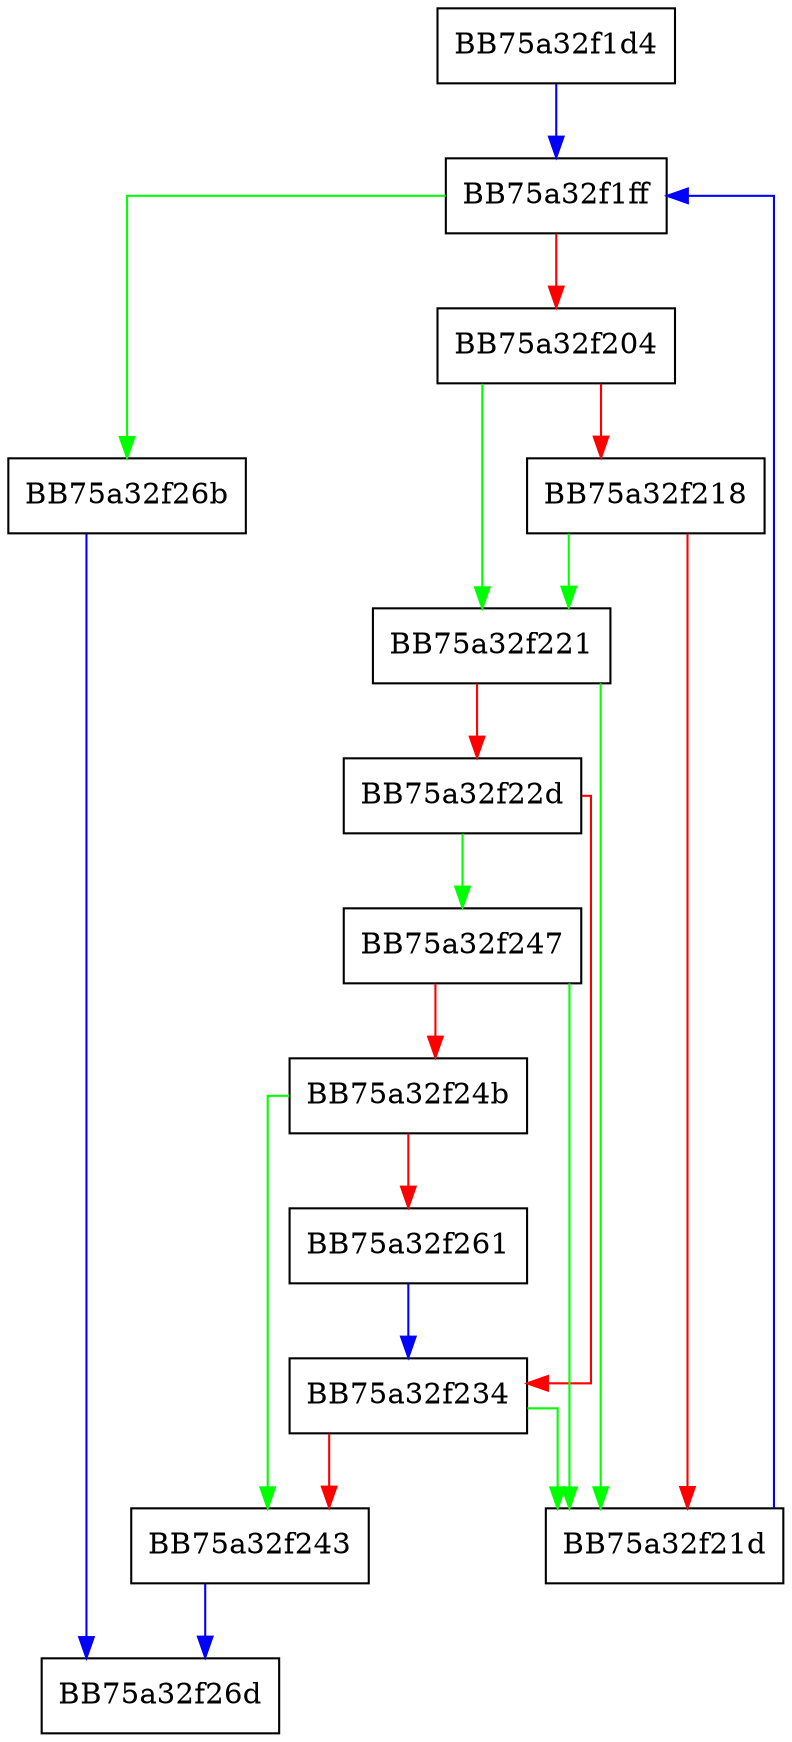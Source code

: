 digraph strip_constants {
  node [shape="box"];
  graph [splines=ortho];
  BB75a32f1d4 -> BB75a32f1ff [color="blue"];
  BB75a32f1ff -> BB75a32f26b [color="green"];
  BB75a32f1ff -> BB75a32f204 [color="red"];
  BB75a32f204 -> BB75a32f221 [color="green"];
  BB75a32f204 -> BB75a32f218 [color="red"];
  BB75a32f218 -> BB75a32f221 [color="green"];
  BB75a32f218 -> BB75a32f21d [color="red"];
  BB75a32f21d -> BB75a32f1ff [color="blue"];
  BB75a32f221 -> BB75a32f21d [color="green"];
  BB75a32f221 -> BB75a32f22d [color="red"];
  BB75a32f22d -> BB75a32f247 [color="green"];
  BB75a32f22d -> BB75a32f234 [color="red"];
  BB75a32f234 -> BB75a32f21d [color="green"];
  BB75a32f234 -> BB75a32f243 [color="red"];
  BB75a32f243 -> BB75a32f26d [color="blue"];
  BB75a32f247 -> BB75a32f21d [color="green"];
  BB75a32f247 -> BB75a32f24b [color="red"];
  BB75a32f24b -> BB75a32f243 [color="green"];
  BB75a32f24b -> BB75a32f261 [color="red"];
  BB75a32f261 -> BB75a32f234 [color="blue"];
  BB75a32f26b -> BB75a32f26d [color="blue"];
}
